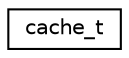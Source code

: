 digraph "Graphical Class Hierarchy"
{
  edge [fontname="Helvetica",fontsize="10",labelfontname="Helvetica",labelfontsize="10"];
  node [fontname="Helvetica",fontsize="10",shape=record];
  rankdir="LR";
  Node0 [label="cache_t",height=0.2,width=0.4,color="black", fillcolor="white", style="filled",URL="$unioncache__t.html",tooltip="Cache for an SD data block. "];
}
